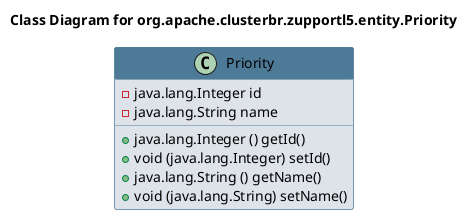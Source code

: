 @startuml 
skinparam class { 
 BackgroundColor #DEE3E9 
 ArrowColor #4D7A97 
 BorderColor #4D7A97 
}
left to right direction 
title Class Diagram for org.apache.clusterbr.zupportl5.entity.Priority
skinparam titleBackgroundColor White
skinparam classHeaderBackgroundColor #4D7A97 
skinparam stereotypeCBackgroundColor #F8981D 

class Priority {
 - java.lang.Integer id
 - java.lang.String name
 + java.lang.Integer () getId()
 + void (java.lang.Integer) setId()
 + java.lang.String () getName()
 + void (java.lang.String) setName()
}
@enduml